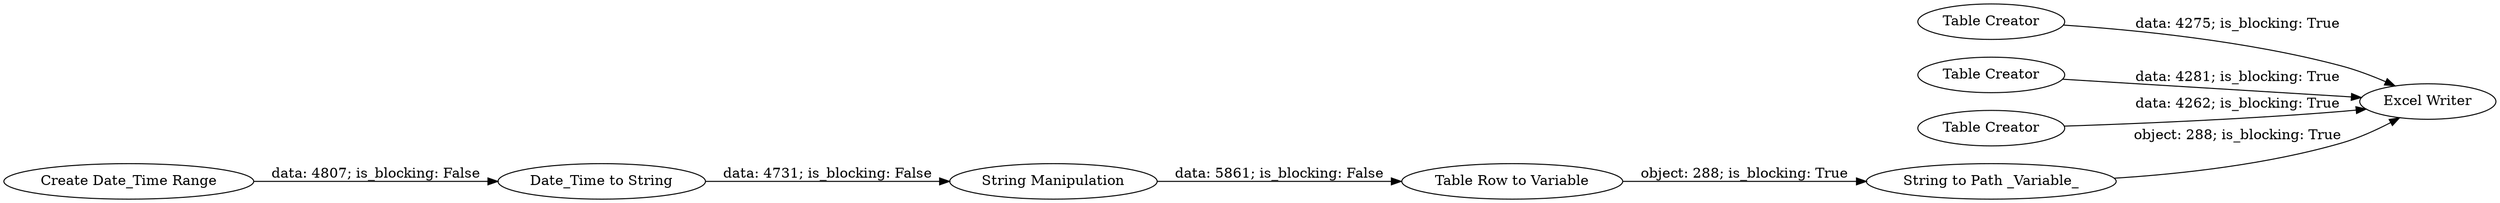 digraph {
	"-897609066414092250_7" [label="Table Row to Variable"]
	"-897609066414092250_4" [label="Create Date_Time Range"]
	"-897609066414092250_2" [label="Table Creator"]
	"-897609066414092250_6" [label="String Manipulation"]
	"-897609066414092250_3" [label="Table Creator"]
	"-897609066414092250_1" [label="Table Creator"]
	"-897609066414092250_5" [label="Date_Time to String"]
	"-897609066414092250_8" [label="String to Path _Variable_"]
	"-897609066414092250_9" [label="Excel Writer"]
	"-897609066414092250_6" -> "-897609066414092250_7" [label="data: 5861; is_blocking: False"]
	"-897609066414092250_4" -> "-897609066414092250_5" [label="data: 4807; is_blocking: False"]
	"-897609066414092250_1" -> "-897609066414092250_9" [label="data: 4262; is_blocking: True"]
	"-897609066414092250_8" -> "-897609066414092250_9" [label="object: 288; is_blocking: True"]
	"-897609066414092250_5" -> "-897609066414092250_6" [label="data: 4731; is_blocking: False"]
	"-897609066414092250_3" -> "-897609066414092250_9" [label="data: 4281; is_blocking: True"]
	"-897609066414092250_7" -> "-897609066414092250_8" [label="object: 288; is_blocking: True"]
	"-897609066414092250_2" -> "-897609066414092250_9" [label="data: 4275; is_blocking: True"]
	rankdir=LR
}
